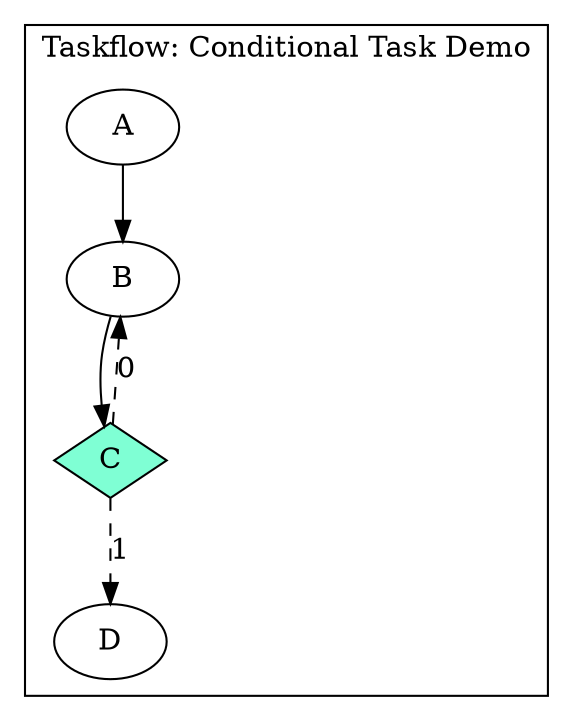 digraph Taskflow {
subgraph cluster_p0x7ff7b473a2a8 {
label="Taskflow: Conditional Task Demo";
p0x7f7a2b154d10[label="A" ];
p0x7f7a2b154d10 -> p0x7f7a2b154c00;
p0x7f7a2b154c00[label="B" ];
p0x7f7a2b154c00 -> p0x7f7a2b1548d0;
p0x7f7a2b1548d0[label="C" shape=diamond color=black fillcolor=aquamarine style=filled];
p0x7f7a2b1548d0 -> p0x7f7a2b154c00 [style=dashed label="0"];
p0x7f7a2b1548d0 -> p0x7f7a2b1547c0 [style=dashed label="1"];
p0x7f7a2b1547c0[label="D" ];
}
}
